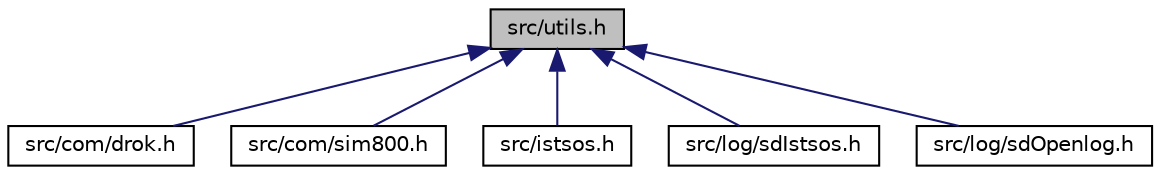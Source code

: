 digraph "src/utils.h"
{
  edge [fontname="Helvetica",fontsize="10",labelfontname="Helvetica",labelfontsize="10"];
  node [fontname="Helvetica",fontsize="10",shape=record];
  Node1 [label="src/utils.h",height=0.2,width=0.4,color="black", fillcolor="grey75", style="filled", fontcolor="black"];
  Node1 -> Node2 [dir="back",color="midnightblue",fontsize="10",style="solid",fontname="Helvetica"];
  Node2 [label="src/com/drok.h",height=0.2,width=0.4,color="black", fillcolor="white", style="filled",URL="$drok_8h.html"];
  Node1 -> Node3 [dir="back",color="midnightblue",fontsize="10",style="solid",fontname="Helvetica"];
  Node3 [label="src/com/sim800.h",height=0.2,width=0.4,color="black", fillcolor="white", style="filled",URL="$sim800_8h.html"];
  Node1 -> Node4 [dir="back",color="midnightblue",fontsize="10",style="solid",fontname="Helvetica"];
  Node4 [label="src/istsos.h",height=0.2,width=0.4,color="black", fillcolor="white", style="filled",URL="$istsos_8h.html"];
  Node1 -> Node5 [dir="back",color="midnightblue",fontsize="10",style="solid",fontname="Helvetica"];
  Node5 [label="src/log/sdIstsos.h",height=0.2,width=0.4,color="black", fillcolor="white", style="filled",URL="$sdIstsos_8h.html"];
  Node1 -> Node6 [dir="back",color="midnightblue",fontsize="10",style="solid",fontname="Helvetica"];
  Node6 [label="src/log/sdOpenlog.h",height=0.2,width=0.4,color="black", fillcolor="white", style="filled",URL="$sdOpenlog_8h.html"];
}
